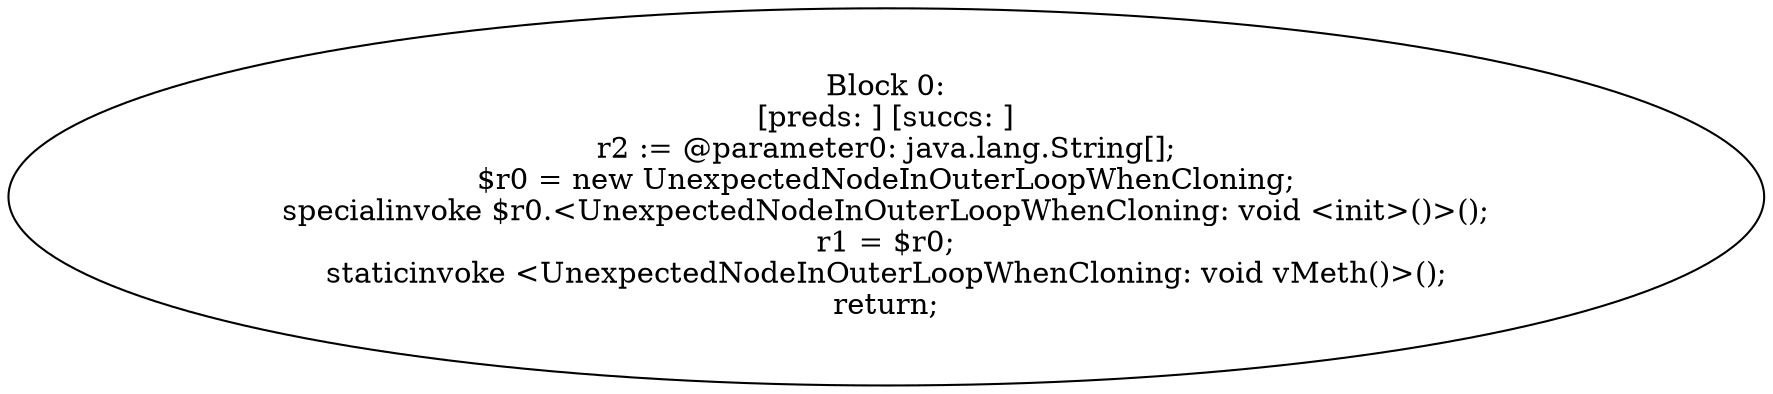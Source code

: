digraph "unitGraph" {
    "Block 0:
[preds: ] [succs: ]
r2 := @parameter0: java.lang.String[];
$r0 = new UnexpectedNodeInOuterLoopWhenCloning;
specialinvoke $r0.<UnexpectedNodeInOuterLoopWhenCloning: void <init>()>();
r1 = $r0;
staticinvoke <UnexpectedNodeInOuterLoopWhenCloning: void vMeth()>();
return;
"
}
